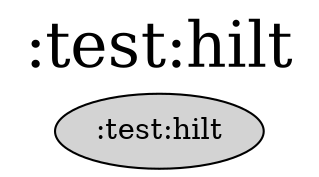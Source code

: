 digraph {
edge ["dir"="forward"]
graph ["dpi"="100","label"=":test:hilt","labelloc"="t","fontsize"="30","ranksep"="1.5","rankdir"="TB"]
node ["style"="filled"]
{
edge ["dir"="none"]
graph ["rank"="same"]
":test:hilt"
}
}
